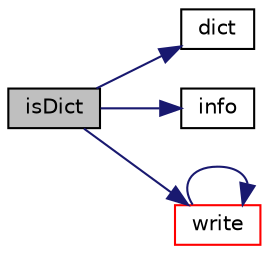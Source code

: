 digraph "isDict"
{
  bgcolor="transparent";
  edge [fontname="Helvetica",fontsize="10",labelfontname="Helvetica",labelfontsize="10"];
  node [fontname="Helvetica",fontsize="10",shape=record];
  rankdir="LR";
  Node1 [label="isDict",height=0.2,width=0.4,color="black", fillcolor="grey75", style="filled", fontcolor="black"];
  Node1 -> Node2 [color="midnightblue",fontsize="10",style="solid",fontname="Helvetica"];
  Node2 [label="dict",height=0.2,width=0.4,color="black",URL="$a00526.html#a193891e89d96c3d3699885e60fe0a609",tooltip="Return dictionary. "];
  Node1 -> Node3 [color="midnightblue",fontsize="10",style="solid",fontname="Helvetica"];
  Node3 [label="info",height=0.2,width=0.4,color="black",URL="$a00526.html#ad94bc358e9aaef425597e15e84cb83ce",tooltip="Return info proxy. "];
  Node1 -> Node4 [color="midnightblue",fontsize="10",style="solid",fontname="Helvetica"];
  Node4 [label="write",height=0.2,width=0.4,color="red",URL="$a00526.html#a0941061ad5a26be83b4107d05750ace6",tooltip="Write. "];
  Node4 -> Node4 [color="midnightblue",fontsize="10",style="solid",fontname="Helvetica"];
}

